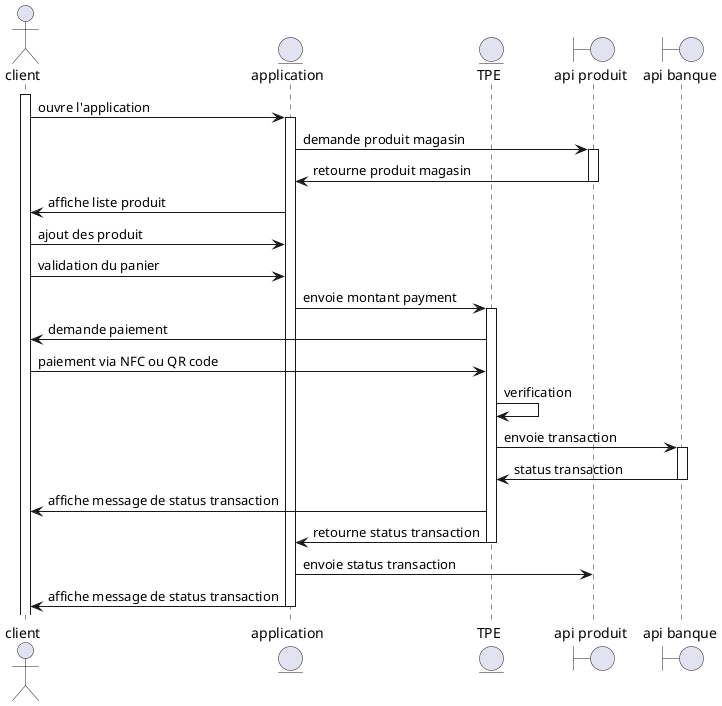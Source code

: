 @startuml sequence

actor client as cli
entity application as app
entity TPE as tpe

boundary "api produit" as apip

boundary "api banque" as apib

activate cli
cli -> app : ouvre l'application
activate app
app -> apip : demande produit magasin
activate apip
apip -> app : retourne produit magasin
deactivate apip
app -> cli : affiche liste produit
cli -> app : ajout des produit
cli -> app : validation du panier
app -> tpe : envoie montant payment
activate tpe
tpe -> cli : demande paiement
cli -> tpe : paiement via NFC ou QR code
tpe -> tpe : verification
tpe -> apib : envoie transaction
activate apib
apib -> tpe : status transaction
deactivate apib
tpe -> cli : affiche message de status transaction
tpe -> app : retourne status transaction
deactivate tpe
app -> apip : envoie status transaction
app -> cli : affiche message de status transaction
deactivate app


@enduml